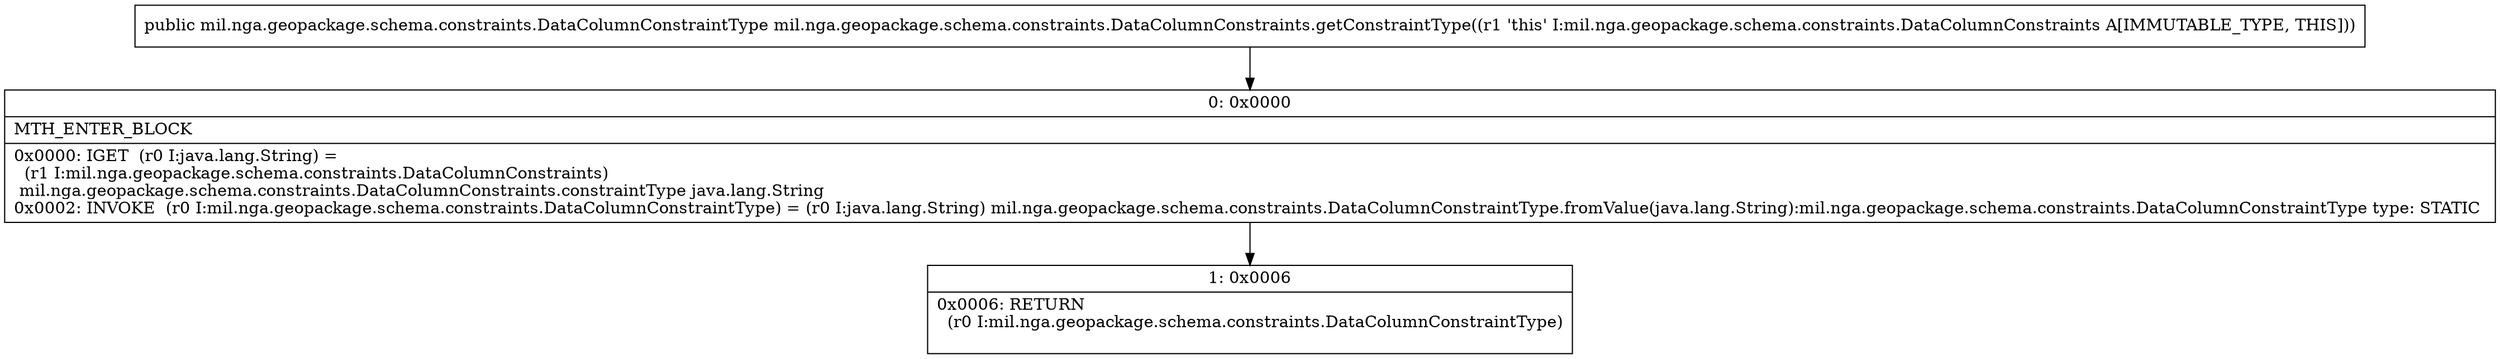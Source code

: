 digraph "CFG formil.nga.geopackage.schema.constraints.DataColumnConstraints.getConstraintType()Lmil\/nga\/geopackage\/schema\/constraints\/DataColumnConstraintType;" {
Node_0 [shape=record,label="{0\:\ 0x0000|MTH_ENTER_BLOCK\l|0x0000: IGET  (r0 I:java.lang.String) = \l  (r1 I:mil.nga.geopackage.schema.constraints.DataColumnConstraints)\l mil.nga.geopackage.schema.constraints.DataColumnConstraints.constraintType java.lang.String \l0x0002: INVOKE  (r0 I:mil.nga.geopackage.schema.constraints.DataColumnConstraintType) = (r0 I:java.lang.String) mil.nga.geopackage.schema.constraints.DataColumnConstraintType.fromValue(java.lang.String):mil.nga.geopackage.schema.constraints.DataColumnConstraintType type: STATIC \l}"];
Node_1 [shape=record,label="{1\:\ 0x0006|0x0006: RETURN  \l  (r0 I:mil.nga.geopackage.schema.constraints.DataColumnConstraintType)\l \l}"];
MethodNode[shape=record,label="{public mil.nga.geopackage.schema.constraints.DataColumnConstraintType mil.nga.geopackage.schema.constraints.DataColumnConstraints.getConstraintType((r1 'this' I:mil.nga.geopackage.schema.constraints.DataColumnConstraints A[IMMUTABLE_TYPE, THIS])) }"];
MethodNode -> Node_0;
Node_0 -> Node_1;
}

